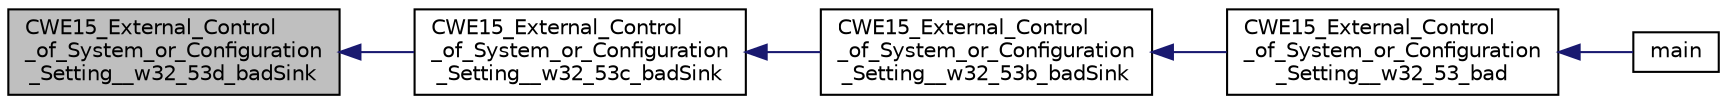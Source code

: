 digraph "CWE15_External_Control_of_System_or_Configuration_Setting__w32_53d_badSink"
{
  edge [fontname="Helvetica",fontsize="10",labelfontname="Helvetica",labelfontsize="10"];
  node [fontname="Helvetica",fontsize="10",shape=record];
  rankdir="LR";
  Node1 [label="CWE15_External_Control\l_of_System_or_Configuration\l_Setting__w32_53d_badSink",height=0.2,width=0.4,color="black", fillcolor="grey75", style="filled", fontcolor="black"];
  Node1 -> Node2 [dir="back",color="midnightblue",fontsize="10",style="solid",fontname="Helvetica"];
  Node2 [label="CWE15_External_Control\l_of_System_or_Configuration\l_Setting__w32_53c_badSink",height=0.2,width=0.4,color="black", fillcolor="white", style="filled",URL="$CWE15__External__Control__of__System__or__Configuration__Setting____w32__53c_8c.html#ad64a78d233bfe1551d351c3f851e8cb6"];
  Node2 -> Node3 [dir="back",color="midnightblue",fontsize="10",style="solid",fontname="Helvetica"];
  Node3 [label="CWE15_External_Control\l_of_System_or_Configuration\l_Setting__w32_53b_badSink",height=0.2,width=0.4,color="black", fillcolor="white", style="filled",URL="$CWE15__External__Control__of__System__or__Configuration__Setting____w32__53b_8c.html#a12e1f036eac5cd94233d891566c0ae9a"];
  Node3 -> Node4 [dir="back",color="midnightblue",fontsize="10",style="solid",fontname="Helvetica"];
  Node4 [label="CWE15_External_Control\l_of_System_or_Configuration\l_Setting__w32_53_bad",height=0.2,width=0.4,color="black", fillcolor="white", style="filled",URL="$testcases_8h.html#a877f162b3450e26bd14038d13f61864d"];
  Node4 -> Node5 [dir="back",color="midnightblue",fontsize="10",style="solid",fontname="Helvetica"];
  Node5 [label="main",height=0.2,width=0.4,color="black", fillcolor="white", style="filled",URL="$main_8cpp.html#a0ddf1224851353fc92bfbff6f499fa97"];
}
